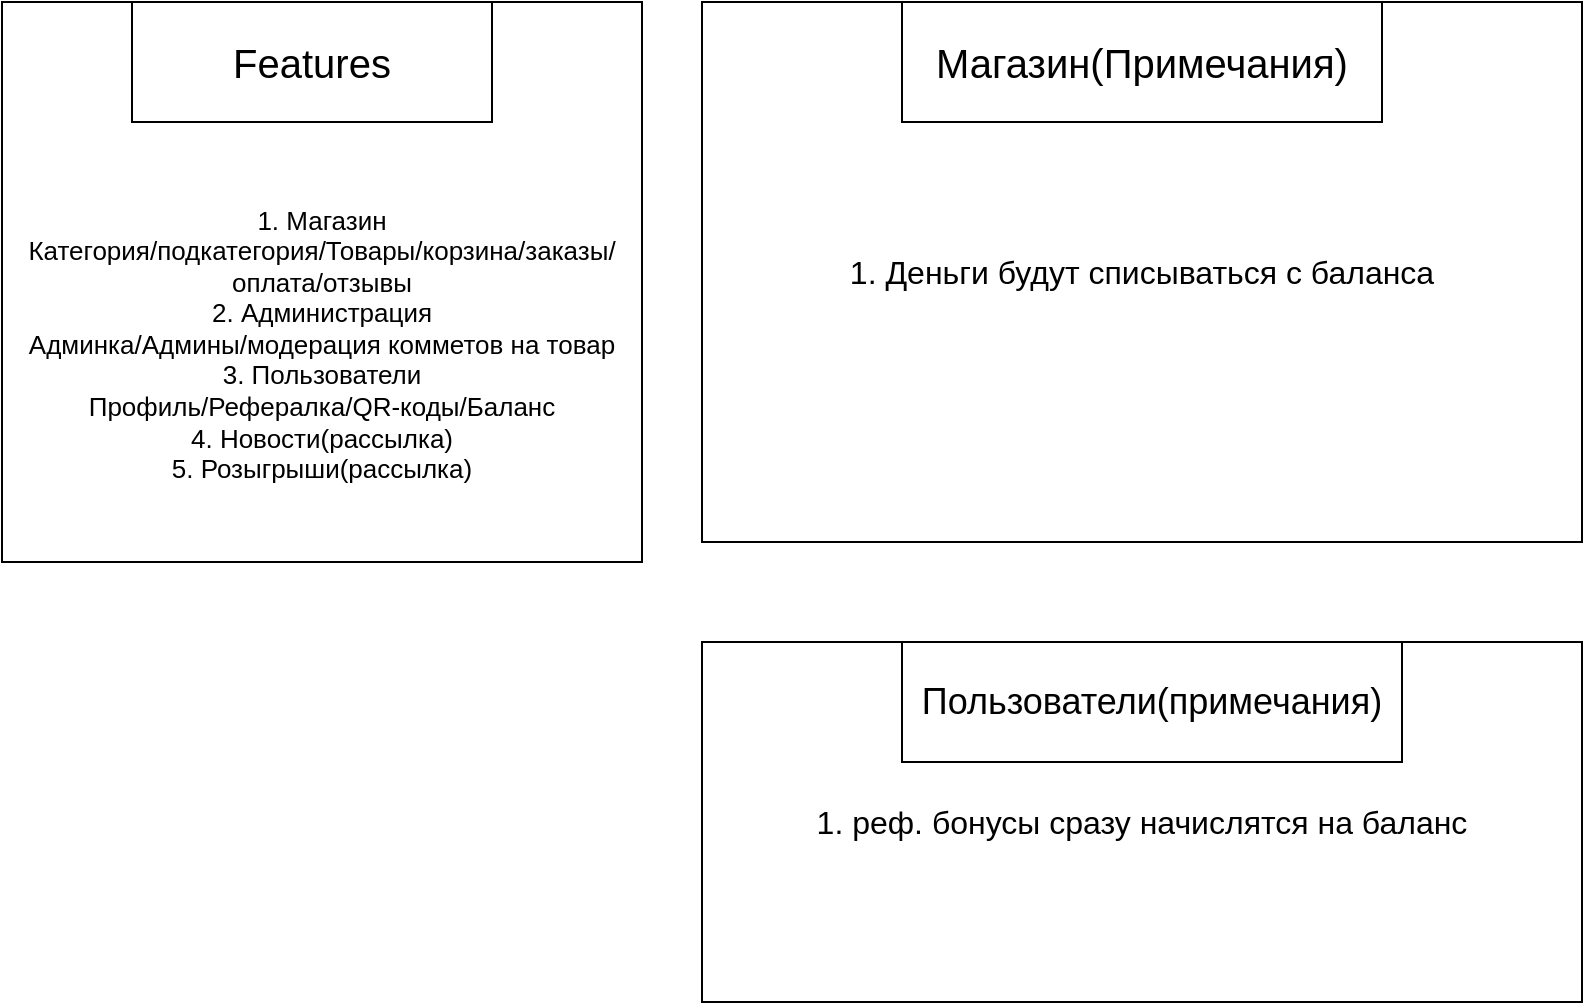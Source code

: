 <mxfile version="24.5.4" type="device">
  <diagram name="Страница — 1" id="QnJkc_lvnWfPjX_3n_H7">
    <mxGraphModel dx="1687" dy="934" grid="1" gridSize="10" guides="1" tooltips="1" connect="1" arrows="1" fold="1" page="1" pageScale="1" pageWidth="1920" pageHeight="1200" math="0" shadow="0">
      <root>
        <mxCell id="0" />
        <mxCell id="1" parent="0" />
        <mxCell id="Guo8bGL0WaCJx79FnwmX-3" value="&lt;div style=&quot;font-size: 13px;&quot;&gt;&lt;font style=&quot;font-size: 13px;&quot;&gt;&lt;br&gt;&lt;/font&gt;&lt;/div&gt;&lt;div style=&quot;font-size: 13px;&quot;&gt;&lt;font style=&quot;font-size: 13px;&quot;&gt;&lt;br&gt;&lt;/font&gt;&lt;/div&gt;&lt;div style=&quot;font-size: 13px;&quot;&gt;&lt;font style=&quot;font-size: 13px;&quot;&gt;&lt;br&gt;&lt;/font&gt;&lt;/div&gt;&lt;div style=&quot;font-size: 13px;&quot;&gt;&lt;font style=&quot;font-size: 13px;&quot;&gt;&lt;br&gt;&lt;/font&gt;&lt;/div&gt;&lt;div style=&quot;font-size: 13px;&quot;&gt;&lt;font style=&quot;font-size: 13px;&quot;&gt;1. Магазин&lt;/font&gt;&lt;/div&gt;&lt;div style=&quot;font-size: 13px;&quot;&gt;&lt;font style=&quot;font-size: 13px;&quot;&gt;Категория/подкатегория/Товары/корзина/заказы/оплата/отзывы&lt;/font&gt;&lt;/div&gt;&lt;div style=&quot;font-size: 13px;&quot;&gt;&lt;font style=&quot;font-size: 13px;&quot;&gt;2. Администрация&lt;/font&gt;&lt;/div&gt;&lt;div style=&quot;font-size: 13px;&quot;&gt;&lt;font style=&quot;font-size: 13px;&quot;&gt;Админка/Админы/модерация комметов на товар&lt;/font&gt;&lt;/div&gt;&lt;div style=&quot;font-size: 13px;&quot;&gt;&lt;font style=&quot;font-size: 13px;&quot;&gt;3. Пользователи&lt;/font&gt;&lt;/div&gt;&lt;div style=&quot;font-size: 13px;&quot;&gt;&lt;font style=&quot;font-size: 13px;&quot;&gt;Профиль/Рефералка/QR-коды/Баланс&lt;/font&gt;&lt;/div&gt;&lt;div style=&quot;font-size: 13px;&quot;&gt;&lt;font style=&quot;font-size: 13px;&quot;&gt;4. Новости(рассылка)&lt;/font&gt;&lt;/div&gt;&lt;div style=&quot;font-size: 13px;&quot;&gt;&lt;font style=&quot;font-size: 13px;&quot;&gt;5. Розыгрыши(рассылка)&lt;/font&gt;&lt;/div&gt;" style="rounded=0;whiteSpace=wrap;html=1;fillColor=default;shadow=0;glass=0;noLabel=0;verticalAlign=middle;align=center;labelBackgroundColor=none;" parent="1" vertex="1">
          <mxGeometry x="570" y="120" width="320" height="280" as="geometry" />
        </mxCell>
        <mxCell id="Guo8bGL0WaCJx79FnwmX-2" value="Features" style="rounded=0;whiteSpace=wrap;html=1;fontSize=20;" parent="1" vertex="1">
          <mxGeometry x="635" y="120" width="180" height="60" as="geometry" />
        </mxCell>
        <mxCell id="Guo8bGL0WaCJx79FnwmX-4" value="&lt;font style=&quot;font-size: 16px;&quot;&gt;1. Деньги будут списываться с баланса&lt;/font&gt;" style="rounded=0;whiteSpace=wrap;html=1;fontSize=16;align=center;" parent="1" vertex="1">
          <mxGeometry x="920" y="120" width="440" height="270" as="geometry" />
        </mxCell>
        <mxCell id="Guo8bGL0WaCJx79FnwmX-5" value="Магазин(Примечания)" style="rounded=0;whiteSpace=wrap;html=1;fontSize=20;" parent="1" vertex="1">
          <mxGeometry x="1020" y="120" width="240" height="60" as="geometry" />
        </mxCell>
        <mxCell id="Guo8bGL0WaCJx79FnwmX-6" value="1. реф. бонусы сразу начислятся на баланс" style="rounded=0;whiteSpace=wrap;html=1;fontSize=16;" parent="1" vertex="1">
          <mxGeometry x="920" y="440" width="440" height="180" as="geometry" />
        </mxCell>
        <mxCell id="Guo8bGL0WaCJx79FnwmX-7" value="Пользователи(примечания)" style="rounded=0;whiteSpace=wrap;html=1;fontSize=18;" parent="1" vertex="1">
          <mxGeometry x="1020" y="440" width="250" height="60" as="geometry" />
        </mxCell>
      </root>
    </mxGraphModel>
  </diagram>
</mxfile>
